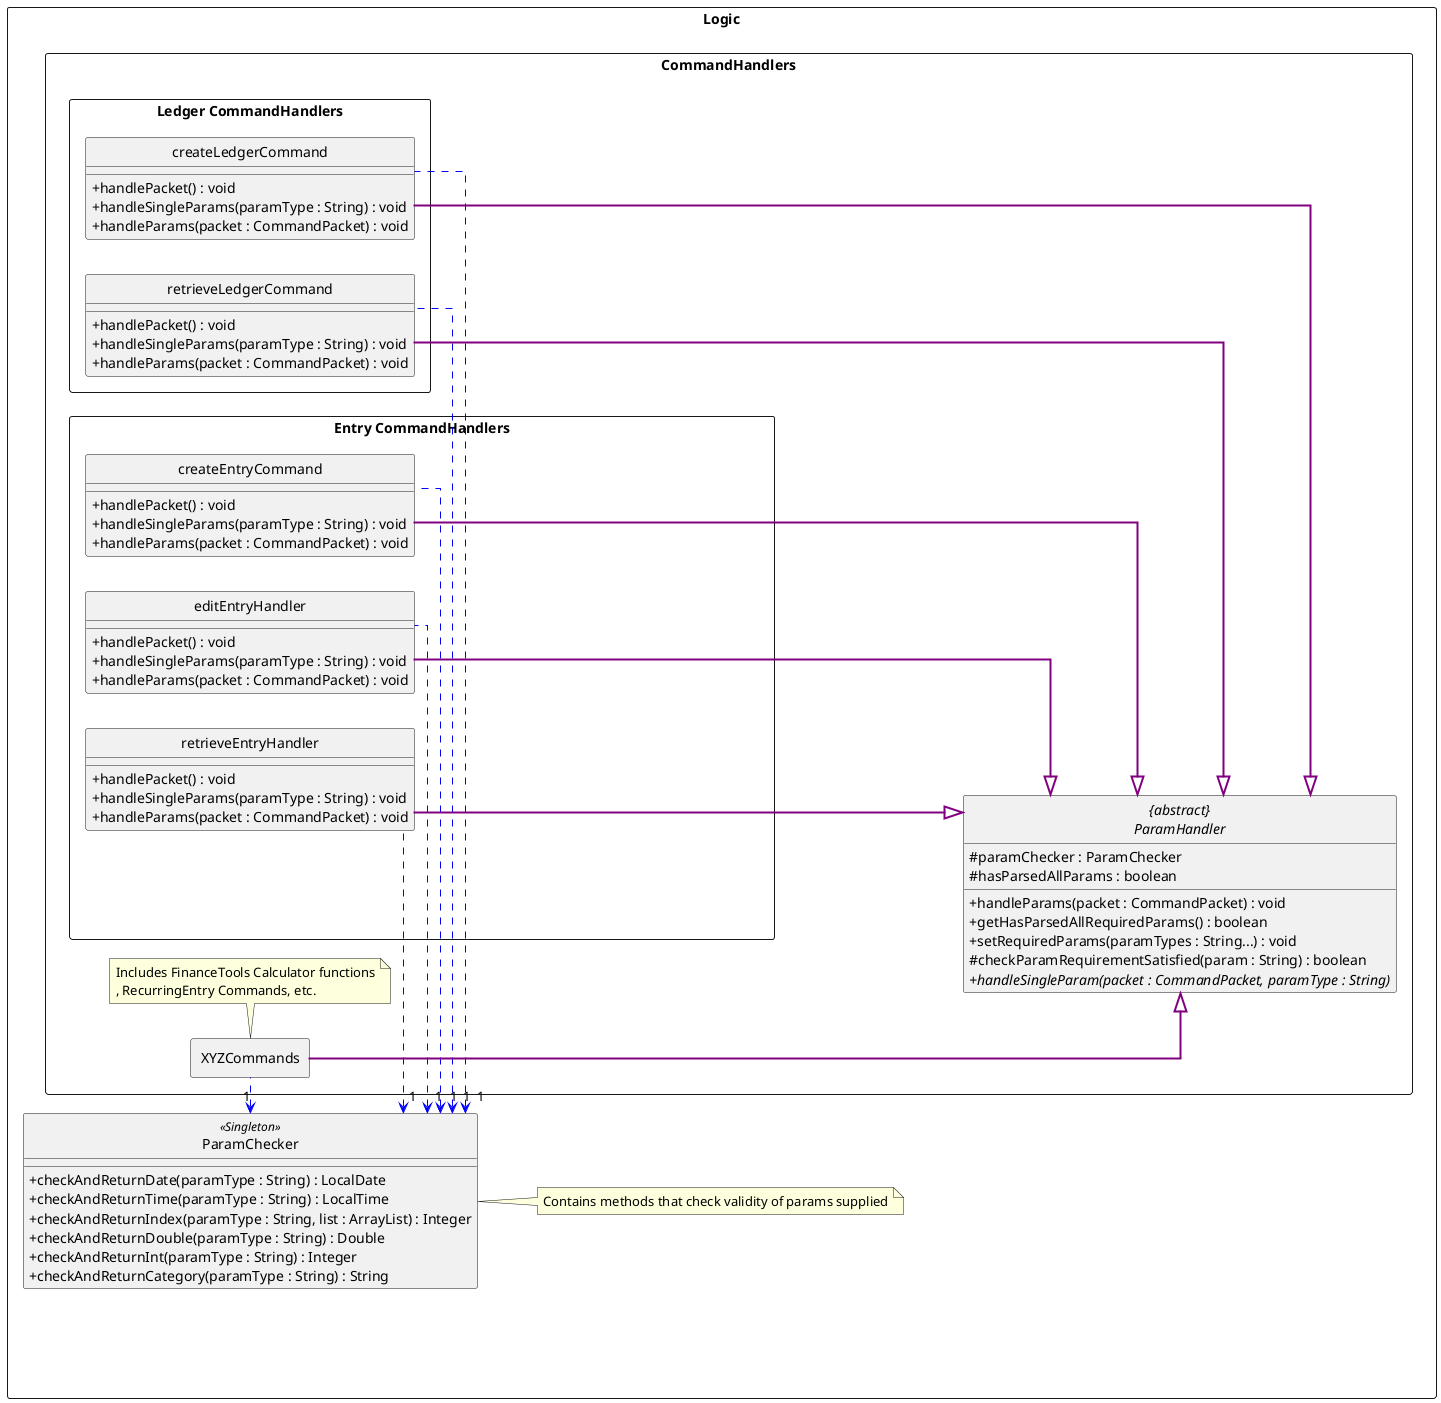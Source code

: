 @startuml
left to right direction
hide circle
skinparam classAttributeIconSize 0
skinparam BoxPadding 20
skinparam shadowing false
skinparam linetype ortho
skinparam package<<Layout>> {
  borderColor Transparent
  backgroundColor Transparent
  fontColor Transparent
  stereotypeFontColor Transparent
}

rectangle Logic {



    package p2 <<Layout>> {
    }

    class ParamChecker <<Singleton>>{
        + checkAndReturnDate(paramType : String) : LocalDate
        + checkAndReturnTime(paramType : String) : LocalTime
        + checkAndReturnIndex(paramType : String, list : ArrayList) : Integer
        + checkAndReturnDouble(paramType : String) : Double
        + checkAndReturnInt(paramType : String) : Integer
        + checkAndReturnCategory(paramType : String) : String
    }


rectangle CommandHandlers {
    abstract class "{abstract}\nParamHandler" {
        # paramChecker : ParamChecker
        # hasParsedAllParams : boolean
        + handleParams(packet : CommandPacket) : void
        + getHasParsedAllRequiredParams() : boolean
        + setRequiredParams(paramTypes : String...) : void
        # checkParamRequirementSatisfied(param : String) : boolean
        + {abstract} handleSingleParam(packet : CommandPacket, paramType : String)
    }

    rectangle "Ledger CommandHandlers" {
        class createLedgerCommand {
            + handlePacket() : void
            + handleSingleParams(paramType : String) : void
            + handleParams(packet : CommandPacket) : void
        }
        class retrieveLedgerCommand {
            + handlePacket() : void
            + handleSingleParams(paramType : String) : void
            + handleParams(packet : CommandPacket) : void
        }
    }

    rectangle XYZCommands {
    }



    rectangle "Entry CommandHandlers" {
        class createEntryCommand {
            + handlePacket() : void
            + handleSingleParams(paramType : String) : void
            + handleParams(packet : CommandPacket) : void
        }
        class editEntryHandler {
            + handlePacket() : void
            + handleSingleParams(paramType : String) : void
            + handleParams(packet : CommandPacket) : void
        }
        class retrieveEntryHandler {
            + handlePacket() : void
            + handleSingleParams(paramType : String) : void
            + handleParams(packet : CommandPacket) : void
        }
        package p4 <<Layout>> {
        }

        package p5 <<Layout>> {
        }

        p4 -[hidden]- p5
        p5 -[hidden]- "{abstract}\nParamHandler"
    }




    ParamChecker "1" <.[norank]. createLedgerCommand #line:blue;text:black
    ParamChecker "1" <.[norank]. retrieveLedgerCommand #line:blue;text:black
    ParamChecker "1" <.[norank]. createEntryCommand #line:blue;text:black
    ParamChecker "1" <.[norank]. editEntryHandler #line:blue;text:black
    ParamChecker "1" <.[norank]. retrieveEntryHandler #line:blue;text:black
    ParamChecker "1" <.[norank]. XYZCommands #line:blue;text:black
    "{abstract}\nParamHandler" <|-[norank]- createLedgerCommand #line:purple;line.bold;text:red
    "{abstract}\nParamHandler" <|-[norank]- retrieveLedgerCommand #line:purple;line.bold;text:red
    "{abstract}\nParamHandler" <|-[norank]- createEntryCommand #line:purple;line.bold;text:red
    "{abstract}\nParamHandler" <|-[norank]- retrieveEntryHandler #line:purple;line.bold;text:red
    "{abstract}\nParamHandler" <|-[norank]- editEntryHandler #line:purple;line.bold;text:red
    "{abstract}\nParamHandler" <|-[norank]- XYZCommands #line:purple;line.bold;text:red

    note bottom of XYZCommands: Includes FinanceTools Calculator functions\n, RecurringEntry Commands, etc.
}

note right of ParamChecker: Contains methods that check validity of params supplied





@enduml